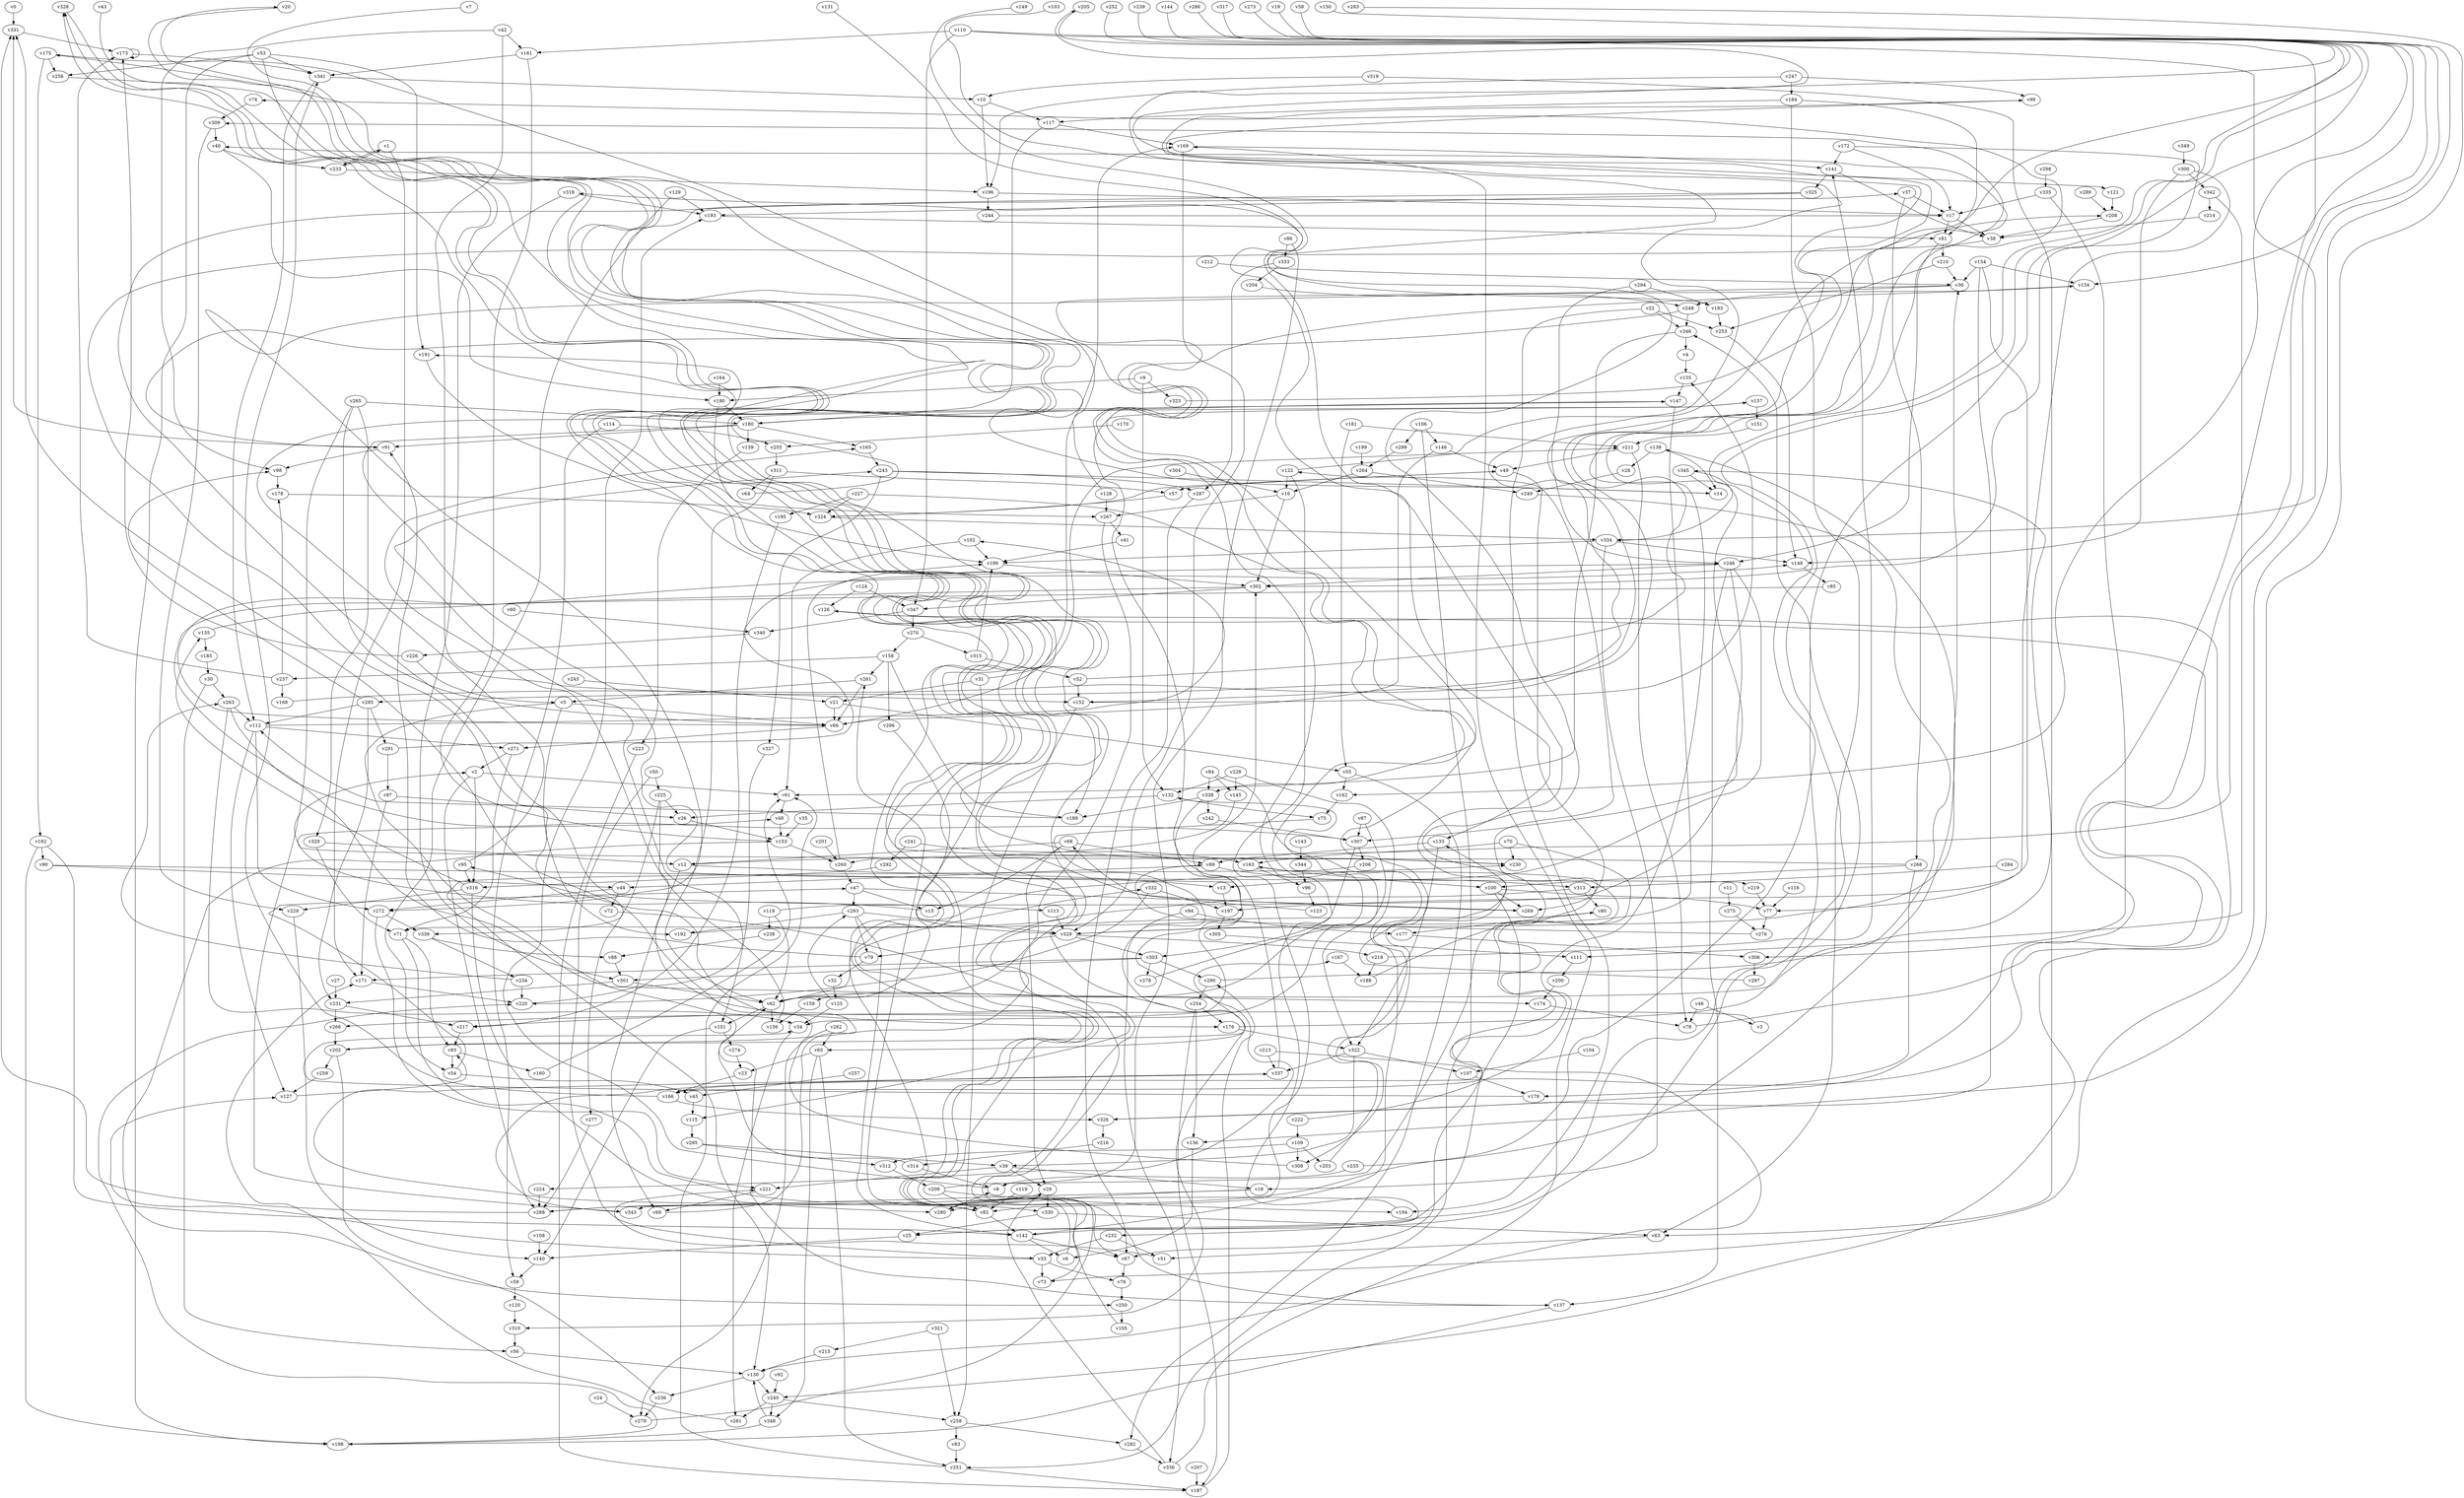 // Benchmark game 518 - 350 vertices
// time_bound: 149
// targets: v227
digraph G {
    v0 [name="v0", player=0];
    v1 [name="v1", player=1];
    v2 [name="v2", player=1];
    v3 [name="v3", player=0];
    v4 [name="v4", player=1];
    v5 [name="v5", player=0];
    v6 [name="v6", player=0];
    v7 [name="v7", player=0];
    v8 [name="v8", player=0];
    v9 [name="v9", player=1];
    v10 [name="v10", player=0];
    v11 [name="v11", player=1];
    v12 [name="v12", player=0];
    v13 [name="v13", player=1];
    v14 [name="v14", player=0];
    v15 [name="v15", player=1];
    v16 [name="v16", player=0];
    v17 [name="v17", player=1];
    v18 [name="v18", player=0];
    v19 [name="v19", player=0];
    v20 [name="v20", player=0];
    v21 [name="v21", player=0];
    v22 [name="v22", player=0];
    v23 [name="v23", player=0];
    v24 [name="v24", player=1];
    v25 [name="v25", player=0];
    v26 [name="v26", player=0];
    v27 [name="v27", player=1];
    v28 [name="v28", player=0];
    v29 [name="v29", player=1];
    v30 [name="v30", player=1];
    v31 [name="v31", player=1];
    v32 [name="v32", player=1];
    v33 [name="v33", player=1];
    v34 [name="v34", player=1];
    v35 [name="v35", player=0];
    v36 [name="v36", player=0];
    v37 [name="v37", player=0];
    v38 [name="v38", player=1];
    v39 [name="v39", player=0];
    v40 [name="v40", player=1];
    v41 [name="v41", player=0];
    v42 [name="v42", player=0];
    v43 [name="v43", player=1];
    v44 [name="v44", player=0];
    v45 [name="v45", player=1];
    v46 [name="v46", player=0];
    v47 [name="v47", player=1];
    v48 [name="v48", player=1];
    v49 [name="v49", player=0];
    v50 [name="v50", player=0];
    v51 [name="v51", player=0];
    v52 [name="v52", player=0];
    v53 [name="v53", player=0];
    v54 [name="v54", player=1];
    v55 [name="v55", player=0];
    v56 [name="v56", player=1];
    v57 [name="v57", player=0];
    v58 [name="v58", player=0];
    v59 [name="v59", player=0];
    v60 [name="v60", player=0];
    v61 [name="v61", player=1];
    v62 [name="v62", player=1];
    v63 [name="v63", player=0];
    v64 [name="v64", player=1];
    v65 [name="v65", player=0];
    v66 [name="v66", player=1];
    v67 [name="v67", player=0];
    v68 [name="v68", player=1];
    v69 [name="v69", player=1];
    v70 [name="v70", player=1];
    v71 [name="v71", player=1];
    v72 [name="v72", player=1];
    v73 [name="v73", player=0];
    v74 [name="v74", player=1];
    v75 [name="v75", player=0];
    v76 [name="v76", player=1];
    v77 [name="v77", player=0];
    v78 [name="v78", player=1];
    v79 [name="v79", player=0];
    v80 [name="v80", player=1];
    v81 [name="v81", player=0];
    v82 [name="v82", player=1];
    v83 [name="v83", player=1];
    v84 [name="v84", player=0];
    v85 [name="v85", player=0];
    v86 [name="v86", player=1];
    v87 [name="v87", player=0];
    v88 [name="v88", player=0];
    v89 [name="v89", player=0];
    v90 [name="v90", player=0];
    v91 [name="v91", player=1];
    v92 [name="v92", player=0];
    v93 [name="v93", player=1];
    v94 [name="v94", player=0];
    v95 [name="v95", player=0];
    v96 [name="v96", player=0];
    v97 [name="v97", player=1];
    v98 [name="v98", player=1];
    v99 [name="v99", player=1];
    v100 [name="v100", player=0];
    v101 [name="v101", player=0];
    v102 [name="v102", player=0];
    v103 [name="v103", player=1];
    v104 [name="v104", player=0];
    v105 [name="v105", player=0];
    v106 [name="v106", player=1];
    v107 [name="v107", player=1];
    v108 [name="v108", player=1];
    v109 [name="v109", player=1];
    v110 [name="v110", player=0];
    v111 [name="v111", player=0];
    v112 [name="v112", player=1];
    v113 [name="v113", player=0];
    v114 [name="v114", player=1];
    v115 [name="v115", player=1];
    v116 [name="v116", player=1];
    v117 [name="v117", player=0];
    v118 [name="v118", player=0];
    v119 [name="v119", player=1];
    v120 [name="v120", player=1];
    v121 [name="v121", player=1];
    v122 [name="v122", player=0];
    v123 [name="v123", player=0];
    v124 [name="v124", player=0];
    v125 [name="v125", player=1];
    v126 [name="v126", player=1];
    v127 [name="v127", player=0];
    v128 [name="v128", player=1];
    v129 [name="v129", player=0];
    v130 [name="v130", player=0];
    v131 [name="v131", player=0];
    v132 [name="v132", player=0];
    v133 [name="v133", player=1];
    v134 [name="v134", player=0];
    v135 [name="v135", player=1];
    v136 [name="v136", player=1];
    v137 [name="v137", player=0];
    v138 [name="v138", player=1];
    v139 [name="v139", player=1];
    v140 [name="v140", player=1];
    v141 [name="v141", player=1];
    v142 [name="v142", player=0];
    v143 [name="v143", player=1];
    v144 [name="v144", player=0];
    v145 [name="v145", player=0];
    v146 [name="v146", player=0];
    v147 [name="v147", player=1];
    v148 [name="v148", player=0];
    v149 [name="v149", player=1];
    v150 [name="v150", player=1];
    v151 [name="v151", player=0];
    v152 [name="v152", player=0];
    v153 [name="v153", player=1];
    v154 [name="v154", player=0];
    v155 [name="v155", player=1];
    v156 [name="v156", player=1];
    v157 [name="v157", player=0];
    v158 [name="v158", player=0];
    v159 [name="v159", player=1];
    v160 [name="v160", player=1];
    v161 [name="v161", player=1];
    v162 [name="v162", player=1];
    v163 [name="v163", player=0];
    v164 [name="v164", player=1];
    v165 [name="v165", player=0];
    v166 [name="v166", player=0];
    v167 [name="v167", player=0];
    v168 [name="v168", player=0];
    v169 [name="v169", player=1];
    v170 [name="v170", player=1];
    v171 [name="v171", player=1];
    v172 [name="v172", player=0];
    v173 [name="v173", player=0];
    v174 [name="v174", player=0];
    v175 [name="v175", player=1];
    v176 [name="v176", player=0];
    v177 [name="v177", player=1];
    v178 [name="v178", player=0];
    v179 [name="v179", player=0];
    v180 [name="v180", player=0];
    v181 [name="v181", player=0];
    v182 [name="v182", player=0];
    v183 [name="v183", player=0];
    v184 [name="v184", player=1];
    v185 [name="v185", player=1];
    v186 [name="v186", player=0];
    v187 [name="v187", player=1];
    v188 [name="v188", player=0];
    v189 [name="v189", player=1];
    v190 [name="v190", player=1];
    v191 [name="v191", player=1];
    v192 [name="v192", player=0];
    v193 [name="v193", player=0];
    v194 [name="v194", player=1];
    v195 [name="v195", player=1];
    v196 [name="v196", player=0];
    v197 [name="v197", player=1];
    v198 [name="v198", player=1];
    v199 [name="v199", player=0];
    v200 [name="v200", player=0];
    v201 [name="v201", player=0];
    v202 [name="v202", player=1];
    v203 [name="v203", player=0];
    v204 [name="v204", player=1];
    v205 [name="v205", player=0];
    v206 [name="v206", player=0];
    v207 [name="v207", player=1];
    v208 [name="v208", player=1];
    v209 [name="v209", player=1];
    v210 [name="v210", player=1];
    v211 [name="v211", player=0];
    v212 [name="v212", player=1];
    v213 [name="v213", player=1];
    v214 [name="v214", player=1];
    v215 [name="v215", player=0];
    v216 [name="v216", player=0];
    v217 [name="v217", player=1];
    v218 [name="v218", player=0];
    v219 [name="v219", player=1];
    v220 [name="v220", player=1];
    v221 [name="v221", player=0];
    v222 [name="v222", player=1];
    v223 [name="v223", player=1];
    v224 [name="v224", player=0];
    v225 [name="v225", player=0];
    v226 [name="v226", player=1];
    v227 [name="v227", player=1, target=1];
    v228 [name="v228", player=1];
    v229 [name="v229", player=1];
    v230 [name="v230", player=1];
    v231 [name="v231", player=1];
    v232 [name="v232", player=1];
    v233 [name="v233", player=0];
    v234 [name="v234", player=0];
    v235 [name="v235", player=0];
    v236 [name="v236", player=0];
    v237 [name="v237", player=1];
    v238 [name="v238", player=0];
    v239 [name="v239", player=1];
    v240 [name="v240", player=0];
    v241 [name="v241", player=0];
    v242 [name="v242", player=0];
    v243 [name="v243", player=0];
    v244 [name="v244", player=0];
    v245 [name="v245", player=0];
    v246 [name="v246", player=0];
    v247 [name="v247", player=1];
    v248 [name="v248", player=0];
    v249 [name="v249", player=0];
    v250 [name="v250", player=0];
    v251 [name="v251", player=0];
    v252 [name="v252", player=1];
    v253 [name="v253", player=0];
    v254 [name="v254", player=0];
    v255 [name="v255", player=1];
    v256 [name="v256", player=0];
    v257 [name="v257", player=1];
    v258 [name="v258", player=0];
    v259 [name="v259", player=1];
    v260 [name="v260", player=0];
    v261 [name="v261", player=0];
    v262 [name="v262", player=1];
    v263 [name="v263", player=1];
    v264 [name="v264", player=0];
    v265 [name="v265", player=0];
    v266 [name="v266", player=1];
    v267 [name="v267", player=0];
    v268 [name="v268", player=1];
    v269 [name="v269", player=0];
    v270 [name="v270", player=1];
    v271 [name="v271", player=0];
    v272 [name="v272", player=1];
    v273 [name="v273", player=1];
    v274 [name="v274", player=0];
    v275 [name="v275", player=0];
    v276 [name="v276", player=1];
    v277 [name="v277", player=0];
    v278 [name="v278", player=0];
    v279 [name="v279", player=0];
    v280 [name="v280", player=0];
    v281 [name="v281", player=0];
    v282 [name="v282", player=1];
    v283 [name="v283", player=0];
    v284 [name="v284", player=1];
    v285 [name="v285", player=1];
    v286 [name="v286", player=0];
    v287 [name="v287", player=1];
    v288 [name="v288", player=1];
    v289 [name="v289", player=1];
    v290 [name="v290", player=1];
    v291 [name="v291", player=0];
    v292 [name="v292", player=0];
    v293 [name="v293", player=0];
    v294 [name="v294", player=1];
    v295 [name="v295", player=0];
    v296 [name="v296", player=1];
    v297 [name="v297", player=0];
    v298 [name="v298", player=1];
    v299 [name="v299", player=0];
    v300 [name="v300", player=1];
    v301 [name="v301", player=0];
    v302 [name="v302", player=1];
    v303 [name="v303", player=0];
    v304 [name="v304", player=0];
    v305 [name="v305", player=0];
    v306 [name="v306", player=1];
    v307 [name="v307", player=0];
    v308 [name="v308", player=0];
    v309 [name="v309", player=1];
    v310 [name="v310", player=1];
    v311 [name="v311", player=1];
    v312 [name="v312", player=0];
    v313 [name="v313", player=0];
    v314 [name="v314", player=0];
    v315 [name="v315", player=1];
    v316 [name="v316", player=1];
    v317 [name="v317", player=1];
    v318 [name="v318", player=1];
    v319 [name="v319", player=1];
    v320 [name="v320", player=1];
    v321 [name="v321", player=1];
    v322 [name="v322", player=0];
    v323 [name="v323", player=0];
    v324 [name="v324", player=0];
    v325 [name="v325", player=0];
    v326 [name="v326", player=0];
    v327 [name="v327", player=0];
    v328 [name="v328", player=1];
    v329 [name="v329", player=0];
    v330 [name="v330", player=0];
    v331 [name="v331", player=0];
    v332 [name="v332", player=1];
    v333 [name="v333", player=0];
    v334 [name="v334", player=1];
    v335 [name="v335", player=1];
    v336 [name="v336", player=0];
    v337 [name="v337", player=0];
    v338 [name="v338", player=1];
    v339 [name="v339", player=1];
    v340 [name="v340", player=1];
    v341 [name="v341", player=0];
    v342 [name="v342", player=0];
    v343 [name="v343", player=0];
    v344 [name="v344", player=1];
    v345 [name="v345", player=1];
    v346 [name="v346", player=0];
    v347 [name="v347", player=0];
    v348 [name="v348", player=1];
    v349 [name="v349", player=1];

    v0 -> v331;
    v1 -> v171;
    v2 -> v61;
    v3 -> v217 [constraint="t >= 3"];
    v4 -> v155;
    v5 -> v137 [constraint="t mod 5 == 2"];
    v6 -> v328 [constraint="t < 15"];
    v7 -> v310 [constraint="t mod 2 == 0"];
    v8 -> v193;
    v9 -> v132;
    v10 -> v196;
    v11 -> v275;
    v12 -> v69;
    v13 -> v197;
    v14 -> v37 [constraint="t < 14"];
    v15 -> v2 [constraint="t < 14"];
    v16 -> v302;
    v17 -> v81;
    v18 -> v280;
    v19 -> v166 [constraint="t < 11"];
    v20 -> v189 [constraint="t mod 5 == 4"];
    v21 -> v55 [constraint="t mod 2 == 0"];
    v22 -> v253;
    v23 -> v166;
    v24 -> v279;
    v25 -> v140;
    v26 -> v153;
    v27 -> v231;
    v28 -> v249;
    v29 -> v330;
    v30 -> v56;
    v31 -> v211 [constraint="t >= 1"];
    v32 -> v125;
    v33 -> v127 [constraint="t < 5"];
    v34 -> v281;
    v35 -> v153;
    v36 -> v272 [constraint="t mod 5 == 4"];
    v37 -> v268;
    v38 -> v339 [constraint="t mod 5 == 2"];
    v39 -> v18;
    v40 -> v233;
    v41 -> v186;
    v42 -> v98;
    v43 -> v67 [constraint="t mod 5 == 4"];
    v44 -> v272;
    v45 -> v115;
    v46 -> v3;
    v47 -> v15;
    v48 -> v153;
    v49 -> v57;
    v50 -> v225;
    v51 -> v221 [constraint="t mod 3 == 2"];
    v52 -> v309 [constraint="t >= 1"];
    v53 -> v230 [constraint="t mod 3 == 2"];
    v54 -> v47 [constraint="t mod 2 == 1"];
    v55 -> v162;
    v56 -> v130;
    v57 -> v324;
    v58 -> v12 [constraint="t < 5"];
    v59 -> v120;
    v60 -> v340;
    v61 -> v48;
    v62 -> v101;
    v63 -> v51;
    v64 -> v157 [constraint="t < 13"];
    v65 -> v348;
    v66 -> v169;
    v67 -> v76;
    v68 -> v89;
    v69 -> v95 [constraint="t >= 1"];
    v70 -> v166 [constraint="t < 14"];
    v71 -> v82;
    v72 -> v115 [constraint="t < 11"];
    v73 -> v332 [constraint="t mod 4 == 3"];
    v74 -> v309;
    v75 -> v65 [constraint="t >= 2"];
    v76 -> v250;
    v77 -> v276;
    v78 -> v126 [constraint="t mod 5 == 1"];
    v79 -> v91;
    v80 -> v177;
    v81 -> v210;
    v82 -> v142;
    v83 -> v251;
    v84 -> v266 [constraint="t < 12"];
    v85 -> v174 [constraint="t < 10"];
    v86 -> v8;
    v87 -> v322;
    v88 -> v301;
    v89 -> v313;
    v90 -> v71 [constraint="t mod 5 == 3"];
    v91 -> v331;
    v92 -> v240;
    v93 -> v160;
    v94 -> v336;
    v95 -> v147 [constraint="t < 9"];
    v96 -> v123;
    v97 -> v171;
    v98 -> v178;
    v99 -> v285 [constraint="t < 9"];
    v100 -> v77;
    v101 -> v274;
    v102 -> v186;
    v103 -> v183 [constraint="t >= 4"];
    v104 -> v107;
    v105 -> v230 [constraint="t < 12"];
    v106 -> v251;
    v107 -> v179;
    v108 -> v140;
    v109 -> v203;
    v110 -> v347;
    v111 -> v200;
    v112 -> v102 [constraint="t mod 2 == 0"];
    v113 -> v329;
    v114 -> v59;
    v115 -> v295;
    v116 -> v77;
    v117 -> v169;
    v118 -> v74 [constraint="t mod 2 == 1"];
    v119 -> v82;
    v120 -> v310;
    v121 -> v208;
    v122 -> v205 [constraint="t >= 4"];
    v123 -> v68 [constraint="t < 7"];
    v124 -> v126;
    v125 -> v293;
    v126 -> v240 [constraint="t >= 2"];
    v127 -> v93 [constraint="t mod 2 == 0"];
    v128 -> v175 [constraint="t >= 5"];
    v129 -> v54;
    v130 -> v240;
    v131 -> v133 [constraint="t >= 4"];
    v132 -> v26;
    v133 -> v322;
    v134 -> v338 [constraint="t >= 3"];
    v135 -> v148 [constraint="t mod 2 == 1"];
    v136 -> v6;
    v137 -> v198;
    v138 -> v14;
    v139 -> v223;
    v140 -> v59;
    v141 -> v325;
    v142 -> v163 [constraint="t mod 5 == 4"];
    v143 -> v344;
    v144 -> v25 [constraint="t < 6"];
    v145 -> v260 [constraint="t < 10"];
    v146 -> v49;
    v147 -> v180;
    v148 -> v85;
    v149 -> v308 [constraint="t < 7"];
    v150 -> v73 [constraint="t >= 1"];
    v151 -> v211;
    v152 -> v258;
    v153 -> v250 [constraint="t >= 2"];
    v154 -> v77;
    v155 -> v147;
    v156 -> v165 [constraint="t >= 4"];
    v157 -> v224 [constraint="t mod 3 == 0"];
    v158 -> v261;
    v159 -> v156;
    v160 -> v61;
    v161 -> v153;
    v162 -> v75;
    v163 -> v96;
    v164 -> v190;
    v165 -> v243;
    v166 -> v326;
    v167 -> v188;
    v168 -> v208 [constraint="t mod 5 == 3"];
    v169 -> v329;
    v170 -> v255;
    v171 -> v220;
    v172 -> v302 [constraint="t < 7"];
    v173 -> v173;
    v174 -> v78;
    v175 -> v232 [constraint="t >= 3"];
    v176 -> v346;
    v177 -> v306;
    v178 -> v324;
    v179 -> v34 [constraint="t >= 5"];
    v180 -> v219 [constraint="t >= 4"];
    v181 -> v55;
    v182 -> v142;
    v183 -> v253;
    v184 -> v117;
    v185 -> v30;
    v186 -> v302;
    v187 -> v290;
    v188 -> v122 [constraint="t >= 1"];
    v189 -> v112 [constraint="t >= 2"];
    v190 -> v267;
    v191 -> v186;
    v192 -> v191 [constraint="t mod 3 == 0"];
    v193 -> v81;
    v194 -> v280 [constraint="t mod 4 == 2"];
    v195 -> v217;
    v196 -> v244;
    v197 -> v305;
    v198 -> v220 [constraint="t >= 1"];
    v199 -> v264;
    v200 -> v174;
    v201 -> v260;
    v202 -> v167 [constraint="t mod 4 == 1"];
    v203 -> v133 [constraint="t mod 3 == 1"];
    v204 -> v248;
    v205 -> v121 [constraint="t mod 2 == 1"];
    v206 -> v130 [constraint="t mod 5 == 2"];
    v207 -> v187;
    v208 -> v38;
    v209 -> v318 [constraint="t >= 5"];
    v210 -> v253;
    v211 -> v78;
    v212 -> v36;
    v213 -> v130 [constraint="t < 10"];
    v214 -> v38;
    v215 -> v130;
    v216 -> v314;
    v217 -> v93;
    v218 -> v141;
    v219 -> v77;
    v220 -> v243 [constraint="t >= 4"];
    v221 -> v69;
    v222 -> v40 [constraint="t mod 5 == 1"];
    v223 -> v187;
    v224 -> v288;
    v225 -> v277;
    v226 -> v5;
    v227 -> v159 [constraint="t < 13"];
    v228 -> v132;
    v229 -> v140;
    v230 -> v328 [constraint="t < 11"];
    v231 -> v266;
    v232 -> v51;
    v233 -> v1;
    v234 -> v263 [constraint="t >= 3"];
    v235 -> v138 [constraint="t mod 4 == 1"];
    v236 -> v279;
    v237 -> v168;
    v238 -> v88;
    v239 -> v288 [constraint="t >= 1"];
    v240 -> v348;
    v241 -> v292;
    v242 -> v307;
    v243 -> v14;
    v244 -> v17 [constraint="t < 5"];
    v245 -> v21;
    v246 -> v13;
    v247 -> v99;
    v248 -> v91 [constraint="t >= 1"];
    v249 -> v62 [constraint="t mod 5 == 3"];
    v250 -> v105;
    v251 -> v187;
    v252 -> v152 [constraint="t mod 2 == 0"];
    v253 -> v148;
    v254 -> v176;
    v255 -> v311;
    v256 -> v137 [constraint="t < 9"];
    v257 -> v45;
    v258 -> v282;
    v259 -> v127;
    v260 -> v47;
    v261 -> v66;
    v262 -> v279;
    v263 -> v34;
    v264 -> v249;
    v265 -> v66;
    v266 -> v202;
    v267 -> v62;
    v268 -> v48 [constraint="t mod 4 == 0"];
    v269 -> v20 [constraint="t >= 1"];
    v270 -> v158;
    v271 -> v2;
    v272 -> v339;
    v273 -> v326 [constraint="t mod 4 == 2"];
    v274 -> v23;
    v275 -> v276;
    v276 -> v89 [constraint="t mod 4 == 2"];
    v277 -> v288;
    v278 -> v132 [constraint="t < 14"];
    v279 -> v80 [constraint="t >= 5"];
    v280 -> v8 [constraint="t < 5"];
    v281 -> v171 [constraint="t >= 2"];
    v282 -> v336;
    v283 -> v136 [constraint="t >= 1"];
    v284 -> v313;
    v285 -> v98 [constraint="t >= 5"];
    v286 -> v25 [constraint="t >= 2"];
    v287 -> v67;
    v288 -> v331;
    v289 -> v208;
    v290 -> v345 [constraint="t >= 2"];
    v291 -> v246 [constraint="t >= 3"];
    v292 -> v316;
    v293 -> v329;
    v294 -> v246;
    v295 -> v39;
    v296 -> v329;
    v297 -> v134 [constraint="t < 10"];
    v298 -> v335;
    v299 -> v264;
    v300 -> v197 [constraint="t mod 2 == 0"];
    v301 -> v62;
    v302 -> v66 [constraint="t mod 4 == 0"];
    v303 -> v171;
    v304 -> v16;
    v305 -> v111;
    v306 -> v297;
    v307 -> v206;
    v308 -> v331 [constraint="t mod 3 == 2"];
    v309 -> v40;
    v310 -> v56;
    v311 -> v62;
    v312 -> v209;
    v313 -> v202 [constraint="t < 10"];
    v314 -> v8;
    v315 -> v186;
    v316 -> v135 [constraint="t >= 4"];
    v317 -> v162 [constraint="t < 13"];
    v318 -> v193;
    v319 -> v63;
    v320 -> v71;
    v321 -> v215;
    v322 -> v337;
    v323 -> v99 [constraint="t >= 2"];
    v324 -> v49 [constraint="t >= 1"];
    v325 -> v113 [constraint="t >= 4"];
    v326 -> v216;
    v327 -> v101;
    v328 -> v62 [constraint="t mod 3 == 0"];
    v329 -> v218;
    v330 -> v63;
    v331 -> v173;
    v332 -> v197;
    v333 -> v287;
    v334 -> v18;
    v335 -> v17;
    v336 -> v169;
    v337 -> v330 [constraint="t >= 4"];
    v338 -> v189;
    v339 -> v234 [constraint="t >= 1"];
    v340 -> v226;
    v341 -> v112;
    v342 -> v214;
    v343 -> v337 [constraint="t mod 4 == 1"];
    v344 -> v96;
    v345 -> v334 [constraint="t mod 2 == 0"];
    v346 -> v61;
    v347 -> v340;
    v348 -> v198;
    v349 -> v300;
    v87 -> v307;
    v122 -> v16;
    v234 -> v220;
    v49 -> v269;
    v39 -> v221;
    v153 -> v260;
    v300 -> v342;
    v237 -> v173;
    v21 -> v66;
    v228 -> v142;
    v2 -> v288;
    v118 -> v238;
    v132 -> v75;
    v336 -> v29;
    v53 -> v198;
    v22 -> v194;
    v347 -> v270;
    v190 -> v180;
    v130 -> v236;
    v66 -> v271;
    v53 -> v256;
    v320 -> v12;
    v36 -> v248;
    v240 -> v258;
    v270 -> v315;
    v89 -> v44;
    v180 -> v91;
    v339 -> v88;
    v182 -> v198;
    v209 -> v194;
    v303 -> v301;
    v50 -> v33;
    v268 -> v100;
    v154 -> v134;
    v316 -> v280;
    v254 -> v187;
    v180 -> v165;
    v330 -> v25;
    v272 -> v221;
    v322 -> v107;
    v112 -> v271;
    v211 -> v49;
    v285 -> v231;
    v247 -> v184;
    v70 -> v230;
    v163 -> v100;
    v93 -> v54;
    v291 -> v97;
    v47 -> v269;
    v227 -> v195;
    v309 -> v229;
    v133 -> v89;
    v271 -> v71;
    v329 -> v303;
    v12 -> v13;
    v202 -> v259;
    v95 -> v316;
    v226 -> v173;
    v40 -> v190;
    v232 -> v33;
    v154 -> v326;
    v129 -> v193;
    v94 -> v177;
    v158 -> v296;
    v112 -> v127;
    v33 -> v76;
    v142 -> v67;
    v5 -> v66;
    v91 -> v98;
    v322 -> v39;
    v307 -> v303;
    v246 -> v137;
    v222 -> v109;
    v319 -> v10;
    v117 -> v180;
    v337 -> v302;
    v348 -> v130;
    v302 -> v347;
    v44 -> v72;
    v316 -> v229;
    v268 -> v179;
    v240 -> v281;
    v293 -> v79;
    v263 -> v307;
    v334 -> v186;
    v209 -> v82;
    v263 -> v112;
    v39 -> v29;
    v100 -> v269;
    v294 -> v183;
    v166 -> v341;
    v213 -> v337;
    v176 -> v322;
    v102 -> v61;
    v42 -> v161;
    v301 -> v231;
    v314 -> v62;
    v333 -> v204;
    v246 -> v307;
    v47 -> v293;
    v106 -> v146;
    v318 -> v301;
    v82 -> v261;
    v114 -> v255;
    v62 -> v156;
    v158 -> v189;
    v227 -> v324;
    v97 -> v26;
    v147 -> v329;
    v101 -> v140;
    v112 -> v272;
    v285 -> v112;
    v84 -> v145;
    v329 -> v79;
    v235 -> v8;
    v122 -> v82;
    v315 -> v52;
    v42 -> v152;
    v138 -> v28;
    v68 -> v12;
    v341 -> v10;
    v184 -> v63;
    v71 -> v93;
    v125 -> v34;
    v247 -> v196;
    v196 -> v17;
    v175 -> v182;
    v225 -> v176;
    v267 -> v41;
    v37 -> v17;
    v146 -> v66;
    v142 -> v6;
    v180 -> v139;
    v262 -> v65;
    v30 -> v263;
    v300 -> v148;
    v258 -> v83;
    v182 -> v90;
    v172 -> v141;
    v303 -> v278;
    v152 -> v155;
    v84 -> v338;
    v31 -> v21;
    v54 -> v45;
    v18 -> v343;
    v311 -> v64;
    v65 -> v251;
    v295 -> v312;
    v68 -> v29;
    v86 -> v333;
    v1 -> v233;
    v158 -> v237;
    v65 -> v23;
    v313 -> v80;
    v17 -> v38;
    v157 -> v151;
    v332 -> v220;
    v2 -> v316;
    v311 -> v57;
    v324 -> v334;
    v175 -> v256;
    v9 -> v190;
    v293 -> v142;
    v33 -> v73;
    v265 -> v343;
    v243 -> v287;
    v345 -> v14;
    v29 -> v288;
    v109 -> v308;
    v293 -> v192;
    v231 -> v217;
    v5 -> v192;
    v290 -> v254;
    v46 -> v78;
    v335 -> v306;
    v303 -> v290;
    v248 -> v346;
    v241 -> v163;
    v218 -> v188;
    v265 -> v320;
    v70 -> v163;
    v109 -> v312;
    v9 -> v323;
    v264 -> v16;
    v110 -> v161;
    v110 -> v134;
    v243 -> v327;
    v81 -> v246;
    v251 -> v61;
    v338 -> v242;
    v90 -> v44;
    v169 -> v141;
    v100 -> v67;
    v110 -> v334;
    v161 -> v341;
    v202 -> v236;
    v172 -> v17;
    v16 -> v267;
    v254 -> v136;
    v68 -> v15;
    v31 -> v62;
    v181 -> v211;
    v342 -> v111;
    v22 -> v346;
    v55 -> v282;
    v210 -> v36;
    v261 -> v5;
    v334 -> v148;
    v141 -> v38;
    v124 -> v347;
    v225 -> v26;
    v346 -> v4;
    v154 -> v36;
    v173 -> v341;
    v237 -> v178;
    v233 -> v196;
    v79 -> v32;
    v106 -> v299;
    v325 -> v193;
    v321 -> v258;
    v53 -> v341;
    v128 -> v267;
    v10 -> v117;
    v228 -> v145;
    v53 -> v191;
    v338 -> v34;
    v285 -> v291;
    v184 -> v81;
    v118 -> v62;
    v329 -> v36;
    v260 -> v186;
    v265 -> v180;
    v246 -> v302;
    v135 -> v185;
    v52 -> v152;
}

